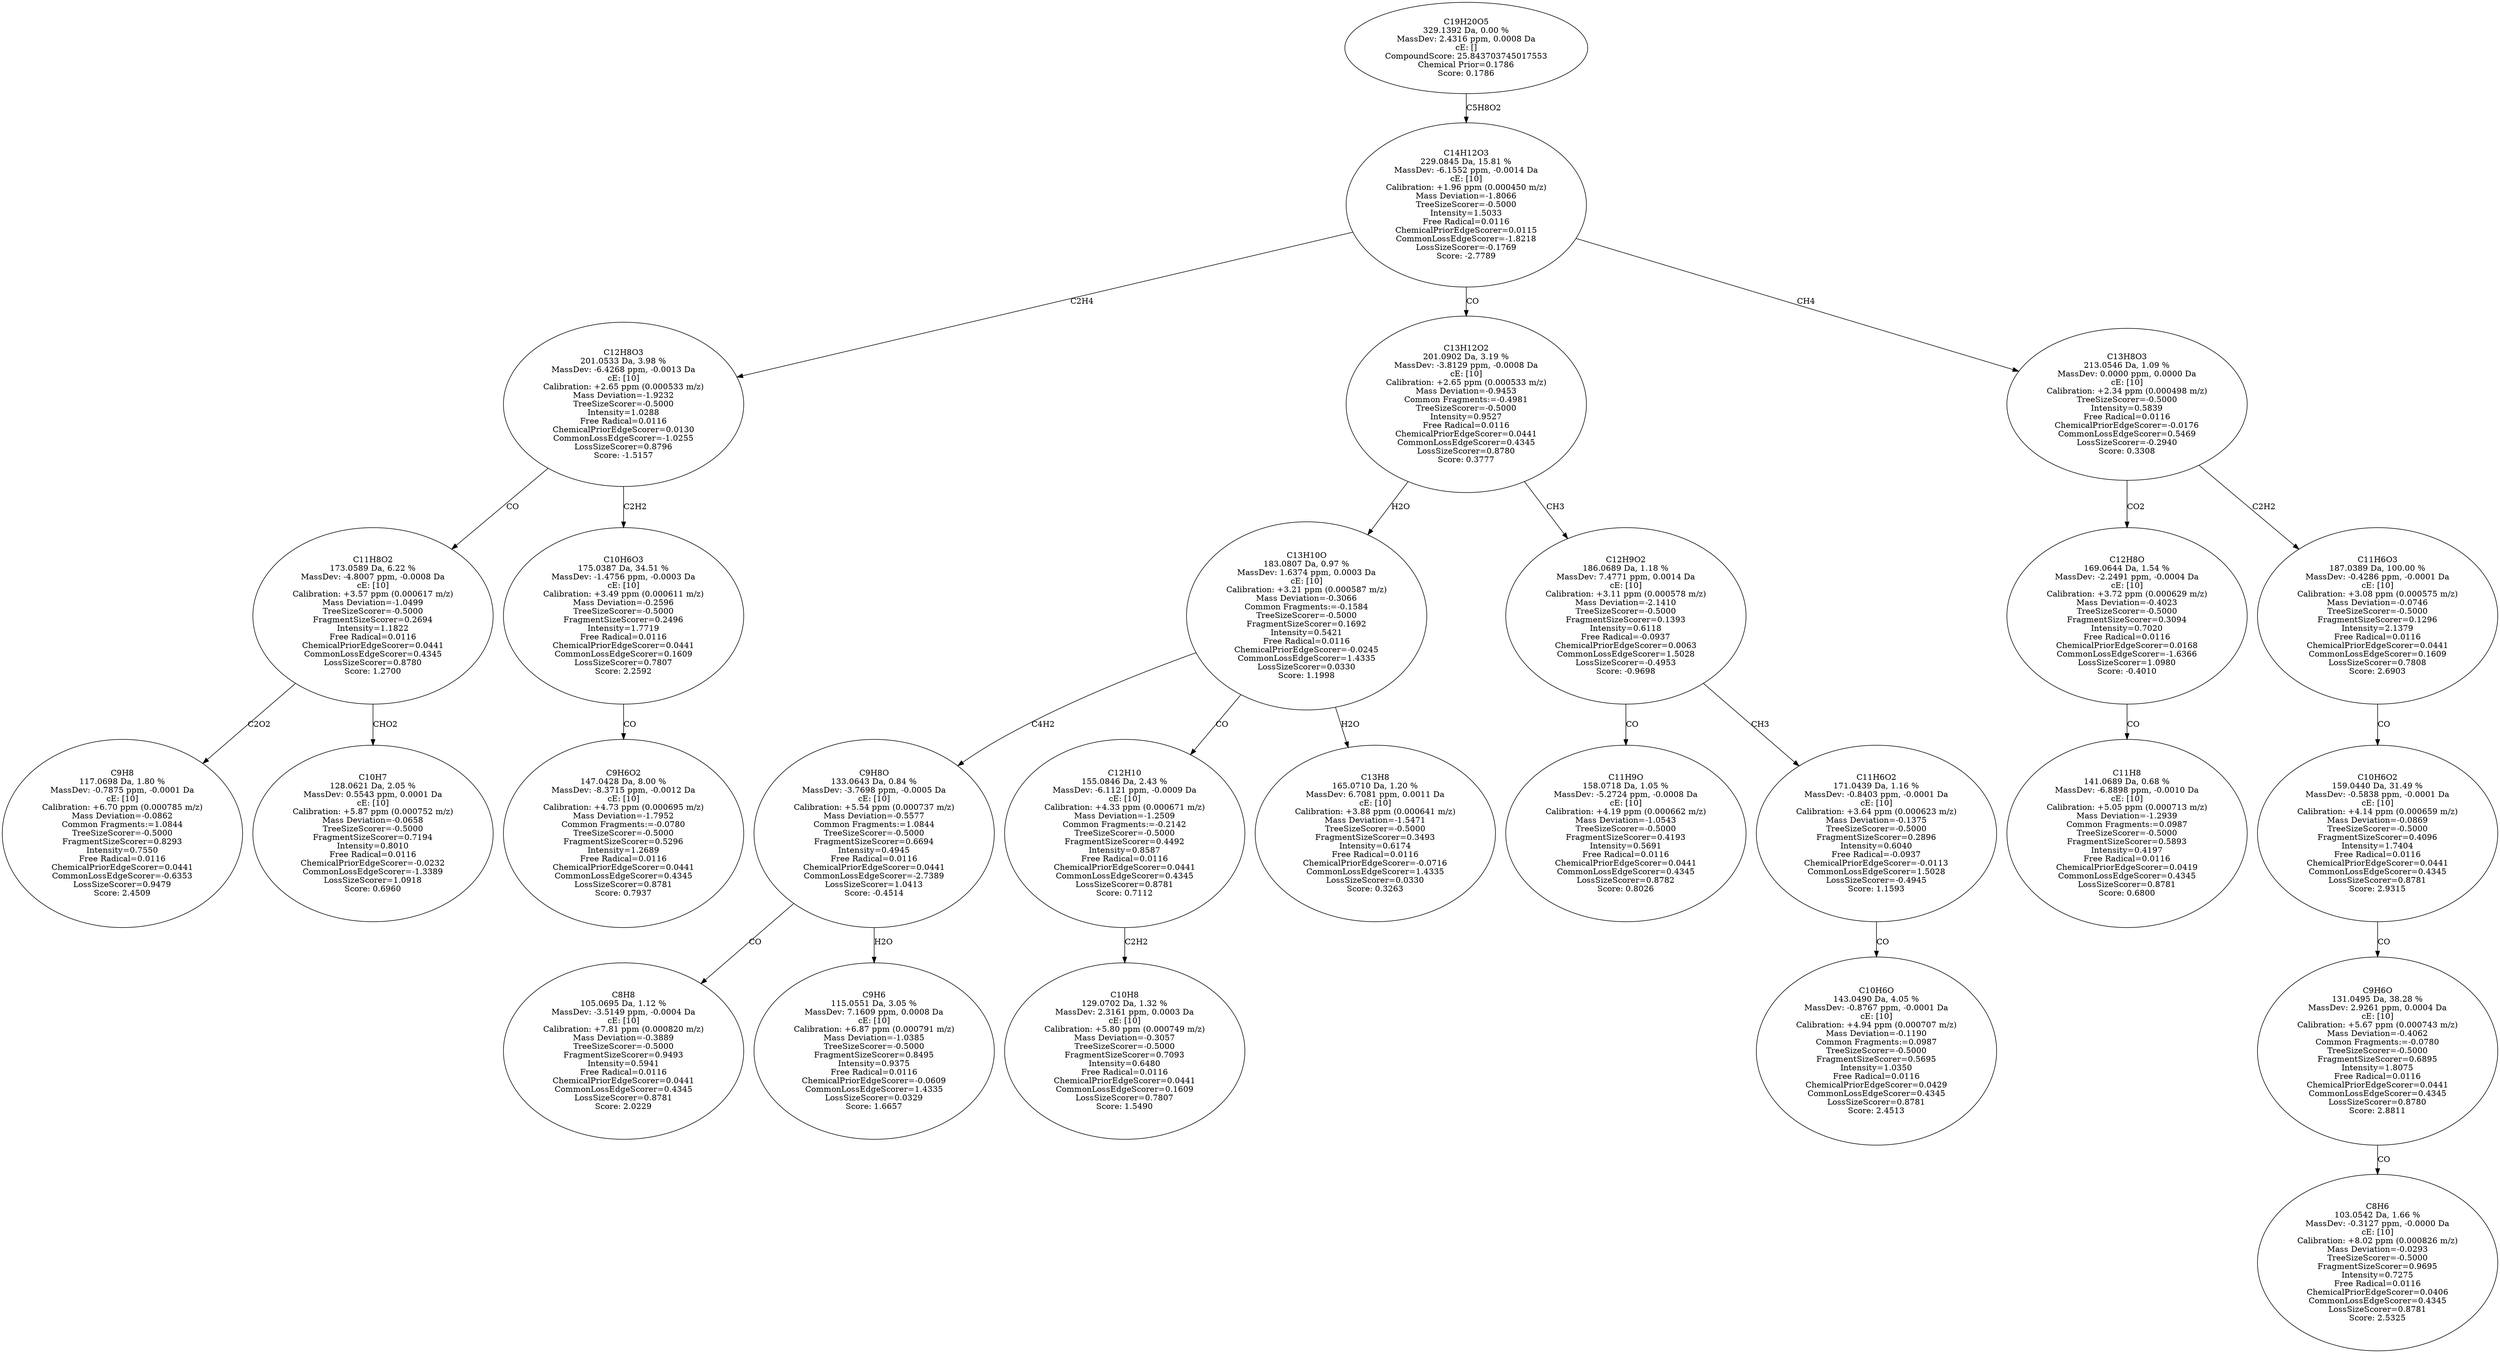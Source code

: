 strict digraph {
v1 [label="C9H8\n117.0698 Da, 1.80 %\nMassDev: -0.7875 ppm, -0.0001 Da\ncE: [10]\nCalibration: +6.70 ppm (0.000785 m/z)\nMass Deviation=-0.0862\nCommon Fragments:=1.0844\nTreeSizeScorer=-0.5000\nFragmentSizeScorer=0.8293\nIntensity=0.7550\nFree Radical=0.0116\nChemicalPriorEdgeScorer=0.0441\nCommonLossEdgeScorer=-0.6353\nLossSizeScorer=0.9479\nScore: 2.4509"];
v2 [label="C10H7\n128.0621 Da, 2.05 %\nMassDev: 0.5543 ppm, 0.0001 Da\ncE: [10]\nCalibration: +5.87 ppm (0.000752 m/z)\nMass Deviation=-0.0658\nTreeSizeScorer=-0.5000\nFragmentSizeScorer=0.7194\nIntensity=0.8010\nFree Radical=0.0116\nChemicalPriorEdgeScorer=-0.0232\nCommonLossEdgeScorer=-1.3389\nLossSizeScorer=1.0918\nScore: 0.6960"];
v3 [label="C11H8O2\n173.0589 Da, 6.22 %\nMassDev: -4.8007 ppm, -0.0008 Da\ncE: [10]\nCalibration: +3.57 ppm (0.000617 m/z)\nMass Deviation=-1.0499\nTreeSizeScorer=-0.5000\nFragmentSizeScorer=0.2694\nIntensity=1.1822\nFree Radical=0.0116\nChemicalPriorEdgeScorer=0.0441\nCommonLossEdgeScorer=0.4345\nLossSizeScorer=0.8780\nScore: 1.2700"];
v4 [label="C9H6O2\n147.0428 Da, 8.00 %\nMassDev: -8.3715 ppm, -0.0012 Da\ncE: [10]\nCalibration: +4.73 ppm (0.000695 m/z)\nMass Deviation=-1.7952\nCommon Fragments:=-0.0780\nTreeSizeScorer=-0.5000\nFragmentSizeScorer=0.5296\nIntensity=1.2689\nFree Radical=0.0116\nChemicalPriorEdgeScorer=0.0441\nCommonLossEdgeScorer=0.4345\nLossSizeScorer=0.8781\nScore: 0.7937"];
v5 [label="C10H6O3\n175.0387 Da, 34.51 %\nMassDev: -1.4756 ppm, -0.0003 Da\ncE: [10]\nCalibration: +3.49 ppm (0.000611 m/z)\nMass Deviation=-0.2596\nTreeSizeScorer=-0.5000\nFragmentSizeScorer=0.2496\nIntensity=1.7719\nFree Radical=0.0116\nChemicalPriorEdgeScorer=0.0441\nCommonLossEdgeScorer=0.1609\nLossSizeScorer=0.7807\nScore: 2.2592"];
v6 [label="C12H8O3\n201.0533 Da, 3.98 %\nMassDev: -6.4268 ppm, -0.0013 Da\ncE: [10]\nCalibration: +2.65 ppm (0.000533 m/z)\nMass Deviation=-1.9232\nTreeSizeScorer=-0.5000\nIntensity=1.0288\nFree Radical=0.0116\nChemicalPriorEdgeScorer=0.0130\nCommonLossEdgeScorer=-1.0255\nLossSizeScorer=0.8796\nScore: -1.5157"];
v7 [label="C8H8\n105.0695 Da, 1.12 %\nMassDev: -3.5149 ppm, -0.0004 Da\ncE: [10]\nCalibration: +7.81 ppm (0.000820 m/z)\nMass Deviation=-0.3889\nTreeSizeScorer=-0.5000\nFragmentSizeScorer=0.9493\nIntensity=0.5941\nFree Radical=0.0116\nChemicalPriorEdgeScorer=0.0441\nCommonLossEdgeScorer=0.4345\nLossSizeScorer=0.8781\nScore: 2.0229"];
v8 [label="C9H6\n115.0551 Da, 3.05 %\nMassDev: 7.1609 ppm, 0.0008 Da\ncE: [10]\nCalibration: +6.87 ppm (0.000791 m/z)\nMass Deviation=-1.0385\nTreeSizeScorer=-0.5000\nFragmentSizeScorer=0.8495\nIntensity=0.9375\nFree Radical=0.0116\nChemicalPriorEdgeScorer=-0.0609\nCommonLossEdgeScorer=1.4335\nLossSizeScorer=0.0329\nScore: 1.6657"];
v9 [label="C9H8O\n133.0643 Da, 0.84 %\nMassDev: -3.7698 ppm, -0.0005 Da\ncE: [10]\nCalibration: +5.54 ppm (0.000737 m/z)\nMass Deviation=-0.5577\nCommon Fragments:=1.0844\nTreeSizeScorer=-0.5000\nFragmentSizeScorer=0.6694\nIntensity=0.4945\nFree Radical=0.0116\nChemicalPriorEdgeScorer=0.0441\nCommonLossEdgeScorer=-2.7389\nLossSizeScorer=1.0413\nScore: -0.4514"];
v10 [label="C10H8\n129.0702 Da, 1.32 %\nMassDev: 2.3161 ppm, 0.0003 Da\ncE: [10]\nCalibration: +5.80 ppm (0.000749 m/z)\nMass Deviation=-0.3057\nTreeSizeScorer=-0.5000\nFragmentSizeScorer=0.7093\nIntensity=0.6480\nFree Radical=0.0116\nChemicalPriorEdgeScorer=0.0441\nCommonLossEdgeScorer=0.1609\nLossSizeScorer=0.7807\nScore: 1.5490"];
v11 [label="C12H10\n155.0846 Da, 2.43 %\nMassDev: -6.1121 ppm, -0.0009 Da\ncE: [10]\nCalibration: +4.33 ppm (0.000671 m/z)\nMass Deviation=-1.2509\nCommon Fragments:=-0.2142\nTreeSizeScorer=-0.5000\nFragmentSizeScorer=0.4492\nIntensity=0.8587\nFree Radical=0.0116\nChemicalPriorEdgeScorer=0.0441\nCommonLossEdgeScorer=0.4345\nLossSizeScorer=0.8781\nScore: 0.7112"];
v12 [label="C13H8\n165.0710 Da, 1.20 %\nMassDev: 6.7081 ppm, 0.0011 Da\ncE: [10]\nCalibration: +3.88 ppm (0.000641 m/z)\nMass Deviation=-1.5471\nTreeSizeScorer=-0.5000\nFragmentSizeScorer=0.3493\nIntensity=0.6174\nFree Radical=0.0116\nChemicalPriorEdgeScorer=-0.0716\nCommonLossEdgeScorer=1.4335\nLossSizeScorer=0.0330\nScore: 0.3263"];
v13 [label="C13H10O\n183.0807 Da, 0.97 %\nMassDev: 1.6374 ppm, 0.0003 Da\ncE: [10]\nCalibration: +3.21 ppm (0.000587 m/z)\nMass Deviation=-0.3066\nCommon Fragments:=-0.1584\nTreeSizeScorer=-0.5000\nFragmentSizeScorer=0.1692\nIntensity=0.5421\nFree Radical=0.0116\nChemicalPriorEdgeScorer=-0.0245\nCommonLossEdgeScorer=1.4335\nLossSizeScorer=0.0330\nScore: 1.1998"];
v14 [label="C11H9O\n158.0718 Da, 1.05 %\nMassDev: -5.2724 ppm, -0.0008 Da\ncE: [10]\nCalibration: +4.19 ppm (0.000662 m/z)\nMass Deviation=-1.0543\nTreeSizeScorer=-0.5000\nFragmentSizeScorer=0.4193\nIntensity=0.5691\nFree Radical=0.0116\nChemicalPriorEdgeScorer=0.0441\nCommonLossEdgeScorer=0.4345\nLossSizeScorer=0.8782\nScore: 0.8026"];
v15 [label="C10H6O\n143.0490 Da, 4.05 %\nMassDev: -0.8767 ppm, -0.0001 Da\ncE: [10]\nCalibration: +4.94 ppm (0.000707 m/z)\nMass Deviation=-0.1190\nCommon Fragments:=0.0987\nTreeSizeScorer=-0.5000\nFragmentSizeScorer=0.5695\nIntensity=1.0350\nFree Radical=0.0116\nChemicalPriorEdgeScorer=0.0429\nCommonLossEdgeScorer=0.4345\nLossSizeScorer=0.8781\nScore: 2.4513"];
v16 [label="C11H6O2\n171.0439 Da, 1.16 %\nMassDev: -0.8403 ppm, -0.0001 Da\ncE: [10]\nCalibration: +3.64 ppm (0.000623 m/z)\nMass Deviation=-0.1375\nTreeSizeScorer=-0.5000\nFragmentSizeScorer=0.2896\nIntensity=0.6040\nFree Radical=-0.0937\nChemicalPriorEdgeScorer=-0.0113\nCommonLossEdgeScorer=1.5028\nLossSizeScorer=-0.4945\nScore: 1.1593"];
v17 [label="C12H9O2\n186.0689 Da, 1.18 %\nMassDev: 7.4771 ppm, 0.0014 Da\ncE: [10]\nCalibration: +3.11 ppm (0.000578 m/z)\nMass Deviation=-2.1410\nTreeSizeScorer=-0.5000\nFragmentSizeScorer=0.1393\nIntensity=0.6118\nFree Radical=-0.0937\nChemicalPriorEdgeScorer=0.0063\nCommonLossEdgeScorer=1.5028\nLossSizeScorer=-0.4953\nScore: -0.9698"];
v18 [label="C13H12O2\n201.0902 Da, 3.19 %\nMassDev: -3.8129 ppm, -0.0008 Da\ncE: [10]\nCalibration: +2.65 ppm (0.000533 m/z)\nMass Deviation=-0.9453\nCommon Fragments:=-0.4981\nTreeSizeScorer=-0.5000\nIntensity=0.9527\nFree Radical=0.0116\nChemicalPriorEdgeScorer=0.0441\nCommonLossEdgeScorer=0.4345\nLossSizeScorer=0.8780\nScore: 0.3777"];
v19 [label="C11H8\n141.0689 Da, 0.68 %\nMassDev: -6.8898 ppm, -0.0010 Da\ncE: [10]\nCalibration: +5.05 ppm (0.000713 m/z)\nMass Deviation=-1.2939\nCommon Fragments:=0.0987\nTreeSizeScorer=-0.5000\nFragmentSizeScorer=0.5893\nIntensity=0.4197\nFree Radical=0.0116\nChemicalPriorEdgeScorer=0.0419\nCommonLossEdgeScorer=0.4345\nLossSizeScorer=0.8781\nScore: 0.6800"];
v20 [label="C12H8O\n169.0644 Da, 1.54 %\nMassDev: -2.2491 ppm, -0.0004 Da\ncE: [10]\nCalibration: +3.72 ppm (0.000629 m/z)\nMass Deviation=-0.4023\nTreeSizeScorer=-0.5000\nFragmentSizeScorer=0.3094\nIntensity=0.7020\nFree Radical=0.0116\nChemicalPriorEdgeScorer=0.0168\nCommonLossEdgeScorer=-1.6366\nLossSizeScorer=1.0980\nScore: -0.4010"];
v21 [label="C8H6\n103.0542 Da, 1.66 %\nMassDev: -0.3127 ppm, -0.0000 Da\ncE: [10]\nCalibration: +8.02 ppm (0.000826 m/z)\nMass Deviation=-0.0293\nTreeSizeScorer=-0.5000\nFragmentSizeScorer=0.9695\nIntensity=0.7275\nFree Radical=0.0116\nChemicalPriorEdgeScorer=0.0406\nCommonLossEdgeScorer=0.4345\nLossSizeScorer=0.8781\nScore: 2.5325"];
v22 [label="C9H6O\n131.0495 Da, 38.28 %\nMassDev: 2.9261 ppm, 0.0004 Da\ncE: [10]\nCalibration: +5.67 ppm (0.000743 m/z)\nMass Deviation=-0.4062\nCommon Fragments:=-0.0780\nTreeSizeScorer=-0.5000\nFragmentSizeScorer=0.6895\nIntensity=1.8075\nFree Radical=0.0116\nChemicalPriorEdgeScorer=0.0441\nCommonLossEdgeScorer=0.4345\nLossSizeScorer=0.8780\nScore: 2.8811"];
v23 [label="C10H6O2\n159.0440 Da, 31.49 %\nMassDev: -0.5838 ppm, -0.0001 Da\ncE: [10]\nCalibration: +4.14 ppm (0.000659 m/z)\nMass Deviation=-0.0869\nTreeSizeScorer=-0.5000\nFragmentSizeScorer=0.4096\nIntensity=1.7404\nFree Radical=0.0116\nChemicalPriorEdgeScorer=0.0441\nCommonLossEdgeScorer=0.4345\nLossSizeScorer=0.8781\nScore: 2.9315"];
v24 [label="C11H6O3\n187.0389 Da, 100.00 %\nMassDev: -0.4286 ppm, -0.0001 Da\ncE: [10]\nCalibration: +3.08 ppm (0.000575 m/z)\nMass Deviation=-0.0746\nTreeSizeScorer=-0.5000\nFragmentSizeScorer=0.1296\nIntensity=2.1379\nFree Radical=0.0116\nChemicalPriorEdgeScorer=0.0441\nCommonLossEdgeScorer=0.1609\nLossSizeScorer=0.7808\nScore: 2.6903"];
v25 [label="C13H8O3\n213.0546 Da, 1.09 %\nMassDev: 0.0000 ppm, 0.0000 Da\ncE: [10]\nCalibration: +2.34 ppm (0.000498 m/z)\nTreeSizeScorer=-0.5000\nIntensity=0.5839\nFree Radical=0.0116\nChemicalPriorEdgeScorer=-0.0176\nCommonLossEdgeScorer=0.5469\nLossSizeScorer=-0.2940\nScore: 0.3308"];
v26 [label="C14H12O3\n229.0845 Da, 15.81 %\nMassDev: -6.1552 ppm, -0.0014 Da\ncE: [10]\nCalibration: +1.96 ppm (0.000450 m/z)\nMass Deviation=-1.8066\nTreeSizeScorer=-0.5000\nIntensity=1.5033\nFree Radical=0.0116\nChemicalPriorEdgeScorer=0.0115\nCommonLossEdgeScorer=-1.8218\nLossSizeScorer=-0.1769\nScore: -2.7789"];
v27 [label="C19H20O5\n329.1392 Da, 0.00 %\nMassDev: 2.4316 ppm, 0.0008 Da\ncE: []\nCompoundScore: 25.843703745017553\nChemical Prior=0.1786\nScore: 0.1786"];
v3 -> v1 [label="C2O2"];
v3 -> v2 [label="CHO2"];
v6 -> v3 [label="CO"];
v5 -> v4 [label="CO"];
v6 -> v5 [label="C2H2"];
v26 -> v6 [label="C2H4"];
v9 -> v7 [label="CO"];
v9 -> v8 [label="H2O"];
v13 -> v9 [label="C4H2"];
v11 -> v10 [label="C2H2"];
v13 -> v11 [label="CO"];
v13 -> v12 [label="H2O"];
v18 -> v13 [label="H2O"];
v17 -> v14 [label="CO"];
v16 -> v15 [label="CO"];
v17 -> v16 [label="CH3"];
v18 -> v17 [label="CH3"];
v26 -> v18 [label="CO"];
v20 -> v19 [label="CO"];
v25 -> v20 [label="CO2"];
v22 -> v21 [label="CO"];
v23 -> v22 [label="CO"];
v24 -> v23 [label="CO"];
v25 -> v24 [label="C2H2"];
v26 -> v25 [label="CH4"];
v27 -> v26 [label="C5H8O2"];
}